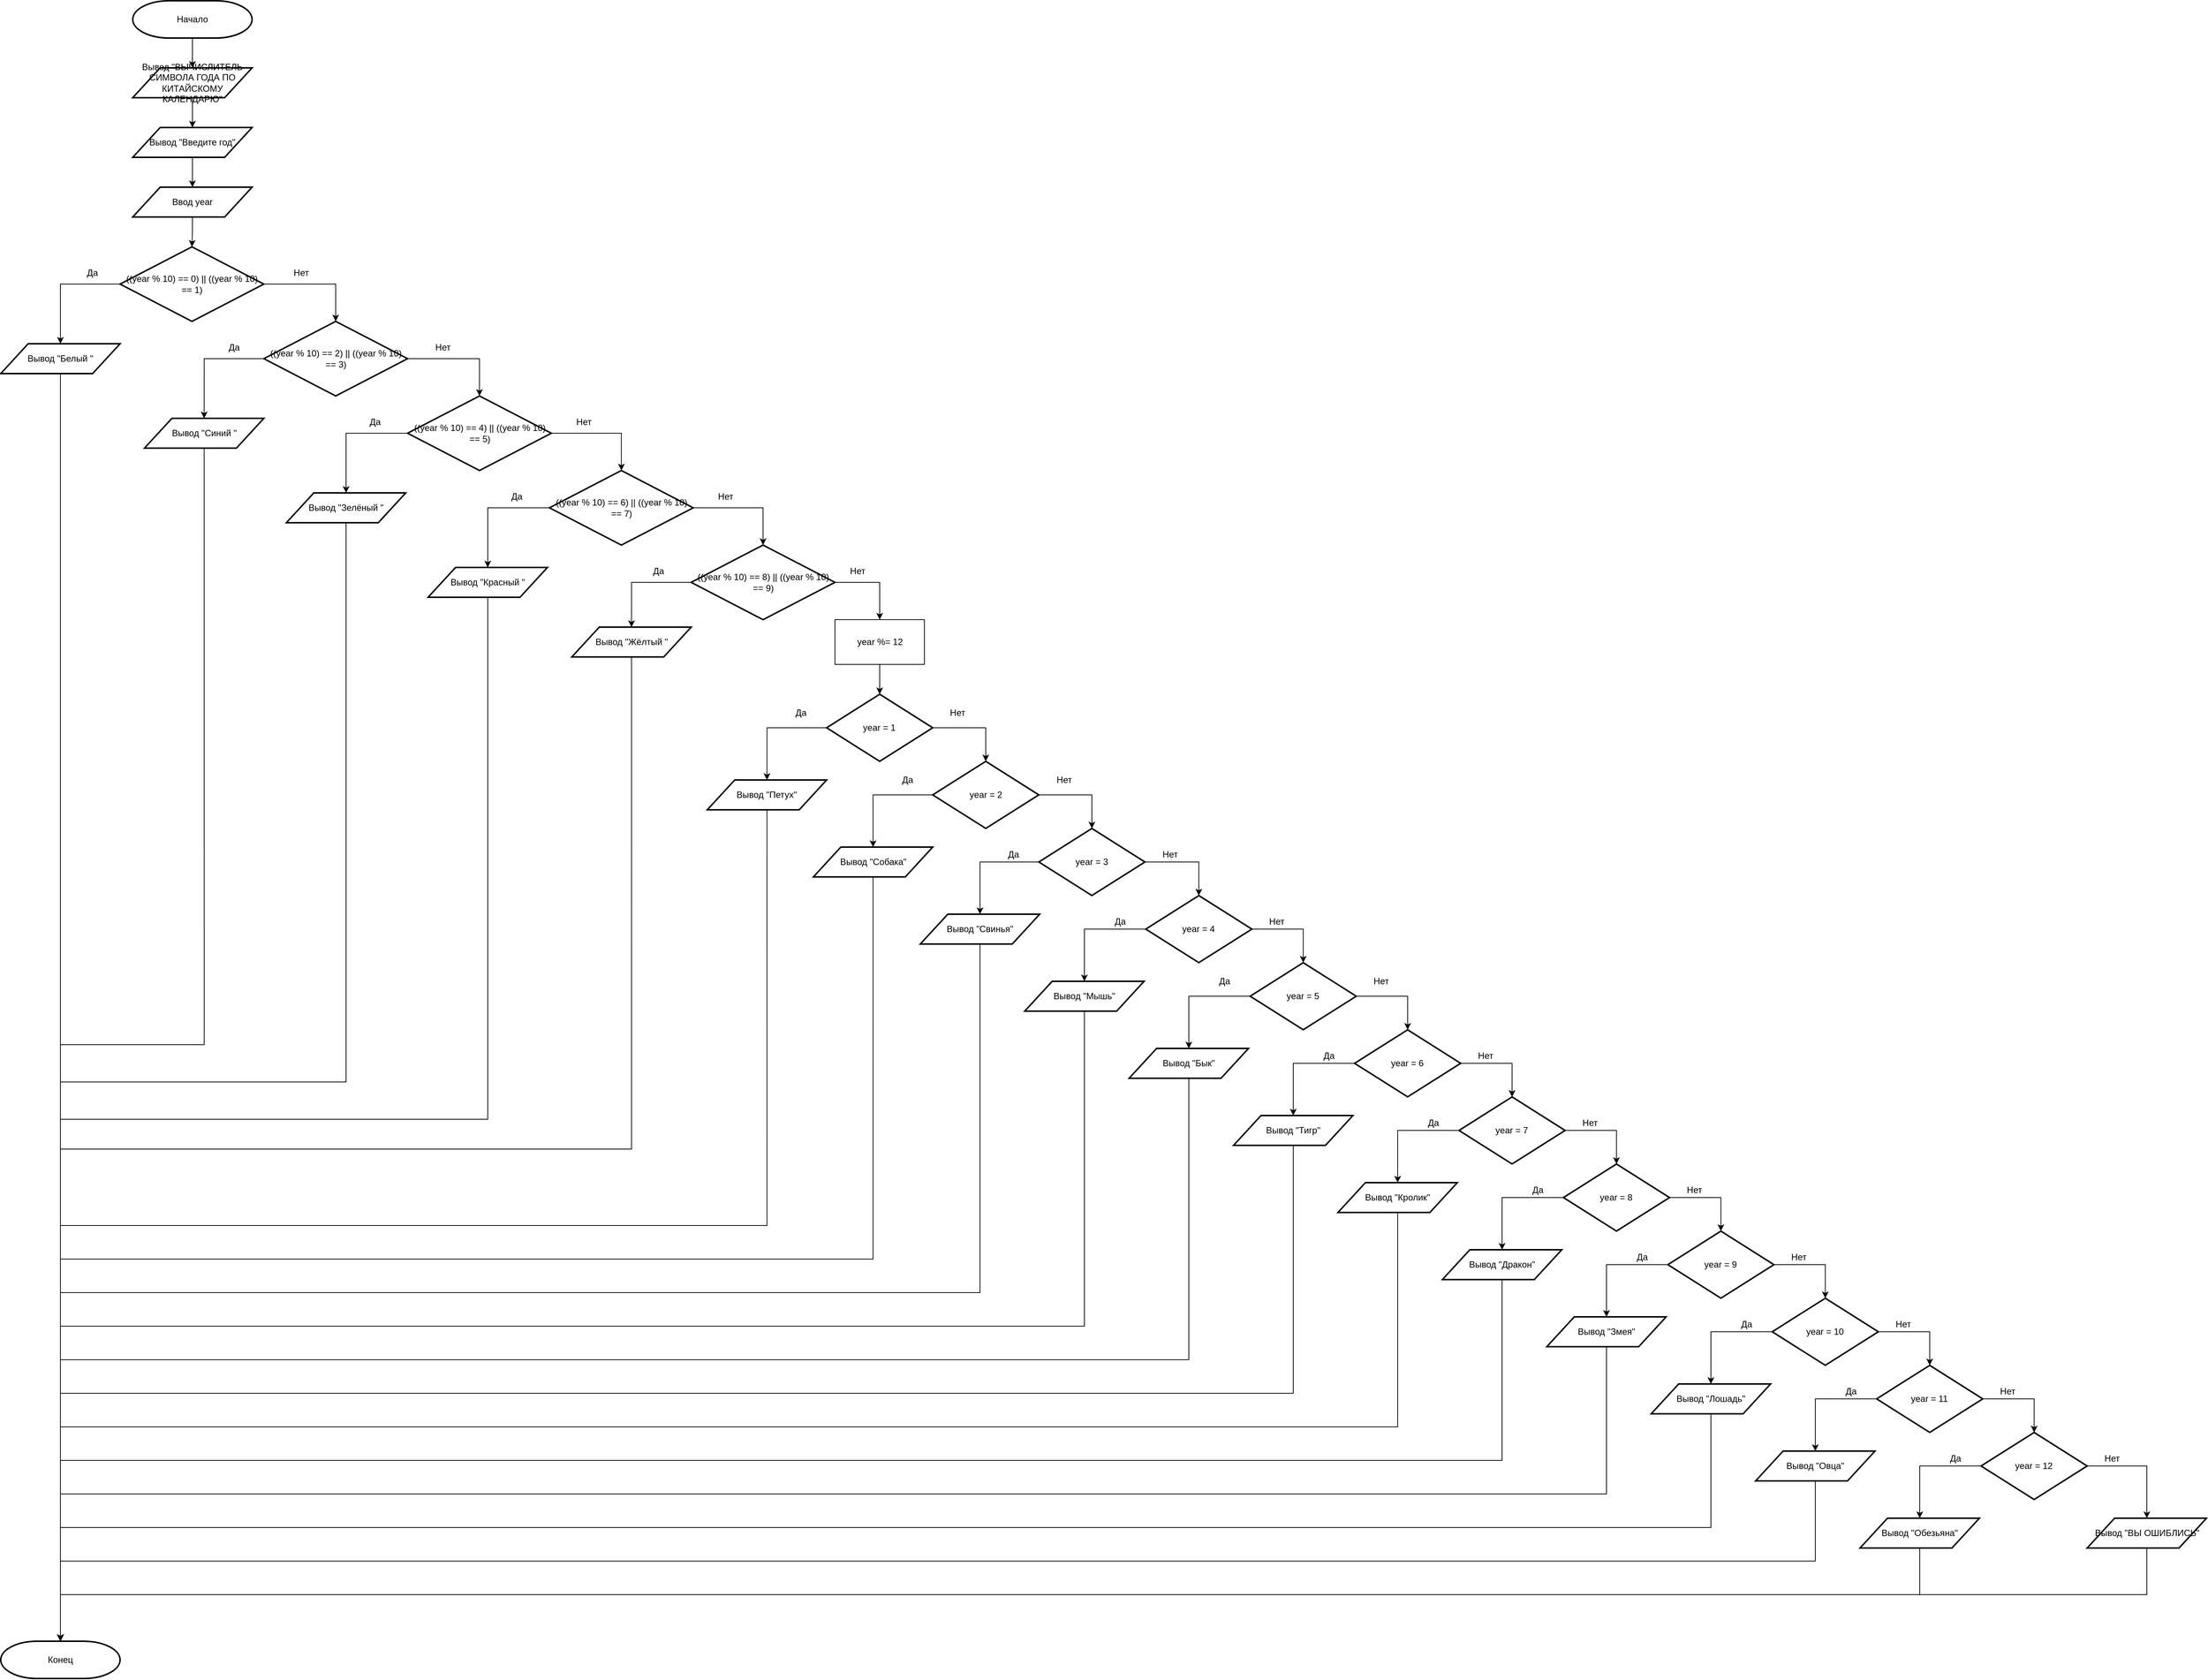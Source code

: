 <mxfile version="20.7.4" type="device"><diagram name="Страница 1" id="ZhEjK59_npwPr4iW5Lt1"><mxGraphModel dx="1295" dy="581" grid="1" gridSize="10" guides="1" tooltips="1" connect="1" arrows="1" fold="1" page="1" pageScale="1" pageWidth="827" pageHeight="1169" math="0" shadow="0"><root><mxCell id="0"/><mxCell id="1" parent="0"/><mxCell id="KxCITdIQAfDFEa2_RbJN-6" style="edgeStyle=orthogonalEdgeStyle;rounded=0;orthogonalLoop=1;jettySize=auto;html=1;exitX=0.5;exitY=1;exitDx=0;exitDy=0;exitPerimeter=0;entryX=0.5;entryY=0;entryDx=0;entryDy=0;" parent="1" source="KxCITdIQAfDFEa2_RbJN-1" target="KxCITdIQAfDFEa2_RbJN-2" edge="1"><mxGeometry relative="1" as="geometry"/></mxCell><mxCell id="KxCITdIQAfDFEa2_RbJN-1" value="Начало" style="strokeWidth=2;html=1;shape=mxgraph.flowchart.terminator;whiteSpace=wrap;" parent="1" vertex="1"><mxGeometry x="334" y="30" width="160" height="50" as="geometry"/></mxCell><mxCell id="KxCITdIQAfDFEa2_RbJN-7" style="edgeStyle=orthogonalEdgeStyle;rounded=0;orthogonalLoop=1;jettySize=auto;html=1;exitX=0.5;exitY=1;exitDx=0;exitDy=0;entryX=0.5;entryY=0;entryDx=0;entryDy=0;" parent="1" source="KxCITdIQAfDFEa2_RbJN-2" target="KxCITdIQAfDFEa2_RbJN-3" edge="1"><mxGeometry relative="1" as="geometry"/></mxCell><mxCell id="KxCITdIQAfDFEa2_RbJN-2" value="Вывод&amp;nbsp;&quot;ВЫЧИСЛИТЕЛЬ СИМВОЛА ГОДА ПО КИТАЙСКОМУ КАЛЕНДАРЮ&quot;" style="shape=parallelogram;html=1;strokeWidth=2;perimeter=parallelogramPerimeter;whiteSpace=wrap;rounded=1;arcSize=0;size=0.23;" parent="1" vertex="1"><mxGeometry x="334" y="120" width="160" height="40" as="geometry"/></mxCell><mxCell id="KxCITdIQAfDFEa2_RbJN-8" style="edgeStyle=orthogonalEdgeStyle;rounded=0;orthogonalLoop=1;jettySize=auto;html=1;exitX=0.5;exitY=1;exitDx=0;exitDy=0;entryX=0.5;entryY=0;entryDx=0;entryDy=0;" parent="1" source="KxCITdIQAfDFEa2_RbJN-3" target="KxCITdIQAfDFEa2_RbJN-4" edge="1"><mxGeometry relative="1" as="geometry"/></mxCell><mxCell id="KxCITdIQAfDFEa2_RbJN-3" value="Вывод&amp;nbsp;&quot;Введите год&quot;" style="shape=parallelogram;html=1;strokeWidth=2;perimeter=parallelogramPerimeter;whiteSpace=wrap;rounded=1;arcSize=0;size=0.23;" parent="1" vertex="1"><mxGeometry x="334" y="200" width="160" height="40" as="geometry"/></mxCell><mxCell id="KxCITdIQAfDFEa2_RbJN-9" style="edgeStyle=orthogonalEdgeStyle;rounded=0;orthogonalLoop=1;jettySize=auto;html=1;exitX=0.5;exitY=1;exitDx=0;exitDy=0;entryX=0.5;entryY=0;entryDx=0;entryDy=0;entryPerimeter=0;" parent="1" source="KxCITdIQAfDFEa2_RbJN-4" target="KxCITdIQAfDFEa2_RbJN-5" edge="1"><mxGeometry relative="1" as="geometry"/></mxCell><mxCell id="KxCITdIQAfDFEa2_RbJN-4" value="Ввод year" style="shape=parallelogram;html=1;strokeWidth=2;perimeter=parallelogramPerimeter;whiteSpace=wrap;rounded=1;arcSize=0;size=0.23;" parent="1" vertex="1"><mxGeometry x="334" y="280" width="160" height="40" as="geometry"/></mxCell><mxCell id="KxCITdIQAfDFEa2_RbJN-12" style="edgeStyle=orthogonalEdgeStyle;rounded=0;orthogonalLoop=1;jettySize=auto;html=1;exitX=0;exitY=0.5;exitDx=0;exitDy=0;exitPerimeter=0;entryX=0.5;entryY=0;entryDx=0;entryDy=0;" parent="1" source="KxCITdIQAfDFEa2_RbJN-5" target="KxCITdIQAfDFEa2_RbJN-10" edge="1"><mxGeometry relative="1" as="geometry"/></mxCell><mxCell id="KxCITdIQAfDFEa2_RbJN-13" style="edgeStyle=orthogonalEdgeStyle;rounded=0;orthogonalLoop=1;jettySize=auto;html=1;exitX=1;exitY=0.5;exitDx=0;exitDy=0;exitPerimeter=0;entryX=0.5;entryY=0;entryDx=0;entryDy=0;entryPerimeter=0;" parent="1" source="KxCITdIQAfDFEa2_RbJN-5" target="KxCITdIQAfDFEa2_RbJN-11" edge="1"><mxGeometry relative="1" as="geometry"/></mxCell><mxCell id="KxCITdIQAfDFEa2_RbJN-5" value="((year % 10) == 0) || ((year % 10) == 1)" style="strokeWidth=2;html=1;shape=mxgraph.flowchart.decision;whiteSpace=wrap;fontSize=12;" parent="1" vertex="1"><mxGeometry x="317" y="360" width="192.75" height="100" as="geometry"/></mxCell><mxCell id="KxCITdIQAfDFEa2_RbJN-86" style="edgeStyle=orthogonalEdgeStyle;rounded=0;orthogonalLoop=1;jettySize=auto;html=1;exitX=0.5;exitY=1;exitDx=0;exitDy=0;entryX=0.5;entryY=0;entryDx=0;entryDy=0;entryPerimeter=0;" parent="1" source="KxCITdIQAfDFEa2_RbJN-10" target="KxCITdIQAfDFEa2_RbJN-85" edge="1"><mxGeometry relative="1" as="geometry"/></mxCell><mxCell id="KxCITdIQAfDFEa2_RbJN-10" value="Вывод&amp;nbsp;&quot;Белый &quot;" style="shape=parallelogram;html=1;strokeWidth=2;perimeter=parallelogramPerimeter;whiteSpace=wrap;rounded=1;arcSize=0;size=0.23;" parent="1" vertex="1"><mxGeometry x="157" y="490" width="160" height="40" as="geometry"/></mxCell><mxCell id="KxCITdIQAfDFEa2_RbJN-16" style="edgeStyle=orthogonalEdgeStyle;rounded=0;orthogonalLoop=1;jettySize=auto;html=1;exitX=0;exitY=0.5;exitDx=0;exitDy=0;exitPerimeter=0;entryX=0.5;entryY=0;entryDx=0;entryDy=0;" parent="1" source="KxCITdIQAfDFEa2_RbJN-11" target="KxCITdIQAfDFEa2_RbJN-14" edge="1"><mxGeometry relative="1" as="geometry"/></mxCell><mxCell id="KxCITdIQAfDFEa2_RbJN-17" style="edgeStyle=orthogonalEdgeStyle;rounded=0;orthogonalLoop=1;jettySize=auto;html=1;exitX=1;exitY=0.5;exitDx=0;exitDy=0;exitPerimeter=0;entryX=0.5;entryY=0;entryDx=0;entryDy=0;entryPerimeter=0;" parent="1" source="KxCITdIQAfDFEa2_RbJN-11" target="KxCITdIQAfDFEa2_RbJN-15" edge="1"><mxGeometry relative="1" as="geometry"/></mxCell><mxCell id="KxCITdIQAfDFEa2_RbJN-11" value="((year % 10) == 2) || ((year % 10) == 3)" style="strokeWidth=2;html=1;shape=mxgraph.flowchart.decision;whiteSpace=wrap;fontSize=12;" parent="1" vertex="1"><mxGeometry x="509.75" y="460" width="192.75" height="100" as="geometry"/></mxCell><mxCell id="KxCITdIQAfDFEa2_RbJN-87" style="edgeStyle=orthogonalEdgeStyle;rounded=0;orthogonalLoop=1;jettySize=auto;html=1;exitX=0.5;exitY=1;exitDx=0;exitDy=0;entryX=0.5;entryY=0;entryDx=0;entryDy=0;entryPerimeter=0;" parent="1" source="KxCITdIQAfDFEa2_RbJN-14" target="KxCITdIQAfDFEa2_RbJN-85" edge="1"><mxGeometry relative="1" as="geometry"/></mxCell><mxCell id="KxCITdIQAfDFEa2_RbJN-14" value="Вывод&amp;nbsp;&quot;Синий &quot;" style="shape=parallelogram;html=1;strokeWidth=2;perimeter=parallelogramPerimeter;whiteSpace=wrap;rounded=1;arcSize=0;size=0.23;" parent="1" vertex="1"><mxGeometry x="349.75" y="590" width="160" height="40" as="geometry"/></mxCell><mxCell id="KxCITdIQAfDFEa2_RbJN-22" style="edgeStyle=orthogonalEdgeStyle;rounded=0;orthogonalLoop=1;jettySize=auto;html=1;exitX=0;exitY=0.5;exitDx=0;exitDy=0;exitPerimeter=0;entryX=0.5;entryY=0;entryDx=0;entryDy=0;" parent="1" source="KxCITdIQAfDFEa2_RbJN-15" target="KxCITdIQAfDFEa2_RbJN-18" edge="1"><mxGeometry relative="1" as="geometry"/></mxCell><mxCell id="KxCITdIQAfDFEa2_RbJN-23" style="edgeStyle=orthogonalEdgeStyle;rounded=0;orthogonalLoop=1;jettySize=auto;html=1;exitX=1;exitY=0.5;exitDx=0;exitDy=0;exitPerimeter=0;entryX=0.5;entryY=0;entryDx=0;entryDy=0;entryPerimeter=0;" parent="1" source="KxCITdIQAfDFEa2_RbJN-15" target="KxCITdIQAfDFEa2_RbJN-19" edge="1"><mxGeometry relative="1" as="geometry"/></mxCell><mxCell id="KxCITdIQAfDFEa2_RbJN-15" value="((year % 10) == 4) || ((year % 10) == 5)" style="strokeWidth=2;html=1;shape=mxgraph.flowchart.decision;whiteSpace=wrap;fontSize=12;" parent="1" vertex="1"><mxGeometry x="702.5" y="560" width="192.75" height="100" as="geometry"/></mxCell><mxCell id="KxCITdIQAfDFEa2_RbJN-88" style="edgeStyle=orthogonalEdgeStyle;rounded=0;orthogonalLoop=1;jettySize=auto;html=1;exitX=0.5;exitY=1;exitDx=0;exitDy=0;entryX=0.5;entryY=0;entryDx=0;entryDy=0;entryPerimeter=0;" parent="1" source="KxCITdIQAfDFEa2_RbJN-18" target="KxCITdIQAfDFEa2_RbJN-85" edge="1"><mxGeometry relative="1" as="geometry"/></mxCell><mxCell id="KxCITdIQAfDFEa2_RbJN-18" value="Вывод&amp;nbsp;&quot;Зелёный &quot;" style="shape=parallelogram;html=1;strokeWidth=2;perimeter=parallelogramPerimeter;whiteSpace=wrap;rounded=1;arcSize=0;size=0.23;" parent="1" vertex="1"><mxGeometry x="540" y="690" width="160" height="40" as="geometry"/></mxCell><mxCell id="KxCITdIQAfDFEa2_RbJN-24" style="edgeStyle=orthogonalEdgeStyle;rounded=0;orthogonalLoop=1;jettySize=auto;html=1;exitX=1;exitY=0.5;exitDx=0;exitDy=0;exitPerimeter=0;entryX=0.5;entryY=0;entryDx=0;entryDy=0;entryPerimeter=0;" parent="1" source="KxCITdIQAfDFEa2_RbJN-19" target="KxCITdIQAfDFEa2_RbJN-21" edge="1"><mxGeometry relative="1" as="geometry"/></mxCell><mxCell id="KxCITdIQAfDFEa2_RbJN-25" style="edgeStyle=orthogonalEdgeStyle;rounded=0;orthogonalLoop=1;jettySize=auto;html=1;exitX=0;exitY=0.5;exitDx=0;exitDy=0;exitPerimeter=0;entryX=0.5;entryY=0;entryDx=0;entryDy=0;" parent="1" source="KxCITdIQAfDFEa2_RbJN-19" target="KxCITdIQAfDFEa2_RbJN-20" edge="1"><mxGeometry relative="1" as="geometry"/></mxCell><mxCell id="KxCITdIQAfDFEa2_RbJN-19" value="((year % 10) == 6) || ((year % 10) == 7)" style="strokeWidth=2;html=1;shape=mxgraph.flowchart.decision;whiteSpace=wrap;fontSize=12;" parent="1" vertex="1"><mxGeometry x="892.75" y="660" width="192.75" height="100" as="geometry"/></mxCell><mxCell id="KxCITdIQAfDFEa2_RbJN-89" style="edgeStyle=orthogonalEdgeStyle;rounded=0;orthogonalLoop=1;jettySize=auto;html=1;exitX=0.5;exitY=1;exitDx=0;exitDy=0;entryX=0.5;entryY=0;entryDx=0;entryDy=0;entryPerimeter=0;" parent="1" source="KxCITdIQAfDFEa2_RbJN-20" target="KxCITdIQAfDFEa2_RbJN-85" edge="1"><mxGeometry relative="1" as="geometry"/></mxCell><mxCell id="KxCITdIQAfDFEa2_RbJN-20" value="Вывод&amp;nbsp;&quot;Красный &quot;" style="shape=parallelogram;html=1;strokeWidth=2;perimeter=parallelogramPerimeter;whiteSpace=wrap;rounded=1;arcSize=0;size=0.23;" parent="1" vertex="1"><mxGeometry x="730" y="790" width="160" height="40" as="geometry"/></mxCell><mxCell id="KxCITdIQAfDFEa2_RbJN-27" style="edgeStyle=orthogonalEdgeStyle;rounded=0;orthogonalLoop=1;jettySize=auto;html=1;exitX=0;exitY=0.5;exitDx=0;exitDy=0;exitPerimeter=0;entryX=0.5;entryY=0;entryDx=0;entryDy=0;" parent="1" source="KxCITdIQAfDFEa2_RbJN-21" target="KxCITdIQAfDFEa2_RbJN-26" edge="1"><mxGeometry relative="1" as="geometry"/></mxCell><mxCell id="KxCITdIQAfDFEa2_RbJN-29" style="edgeStyle=orthogonalEdgeStyle;rounded=0;orthogonalLoop=1;jettySize=auto;html=1;exitX=1;exitY=0.5;exitDx=0;exitDy=0;exitPerimeter=0;entryX=0.5;entryY=0;entryDx=0;entryDy=0;" parent="1" source="KxCITdIQAfDFEa2_RbJN-21" target="KxCITdIQAfDFEa2_RbJN-28" edge="1"><mxGeometry relative="1" as="geometry"/></mxCell><mxCell id="KxCITdIQAfDFEa2_RbJN-21" value="((year % 10) == 8) || ((year % 10) == 9)" style="strokeWidth=2;html=1;shape=mxgraph.flowchart.decision;whiteSpace=wrap;fontSize=12;" parent="1" vertex="1"><mxGeometry x="1082.75" y="760" width="192.75" height="100" as="geometry"/></mxCell><mxCell id="KxCITdIQAfDFEa2_RbJN-90" style="edgeStyle=orthogonalEdgeStyle;rounded=0;orthogonalLoop=1;jettySize=auto;html=1;exitX=0.5;exitY=1;exitDx=0;exitDy=0;entryX=0.5;entryY=0;entryDx=0;entryDy=0;entryPerimeter=0;" parent="1" source="KxCITdIQAfDFEa2_RbJN-26" target="KxCITdIQAfDFEa2_RbJN-85" edge="1"><mxGeometry relative="1" as="geometry"/></mxCell><mxCell id="KxCITdIQAfDFEa2_RbJN-26" value="Вывод&amp;nbsp;&quot;Жёлтый&amp;nbsp;&quot;" style="shape=parallelogram;html=1;strokeWidth=2;perimeter=parallelogramPerimeter;whiteSpace=wrap;rounded=1;arcSize=0;size=0.23;" parent="1" vertex="1"><mxGeometry x="922.75" y="870" width="160" height="40" as="geometry"/></mxCell><mxCell id="KxCITdIQAfDFEa2_RbJN-31" style="edgeStyle=orthogonalEdgeStyle;rounded=0;orthogonalLoop=1;jettySize=auto;html=1;exitX=0.5;exitY=1;exitDx=0;exitDy=0;entryX=0.5;entryY=0;entryDx=0;entryDy=0;entryPerimeter=0;" parent="1" source="KxCITdIQAfDFEa2_RbJN-28" target="KxCITdIQAfDFEa2_RbJN-30" edge="1"><mxGeometry relative="1" as="geometry"/></mxCell><mxCell id="KxCITdIQAfDFEa2_RbJN-28" value="year %= 12" style="rounded=0;whiteSpace=wrap;html=1;" parent="1" vertex="1"><mxGeometry x="1275.5" y="860" width="120" height="60" as="geometry"/></mxCell><mxCell id="KxCITdIQAfDFEa2_RbJN-34" style="edgeStyle=orthogonalEdgeStyle;rounded=0;orthogonalLoop=1;jettySize=auto;html=1;exitX=0;exitY=0.5;exitDx=0;exitDy=0;exitPerimeter=0;entryX=0.5;entryY=0;entryDx=0;entryDy=0;" parent="1" source="KxCITdIQAfDFEa2_RbJN-30" target="KxCITdIQAfDFEa2_RbJN-32" edge="1"><mxGeometry relative="1" as="geometry"/></mxCell><mxCell id="KxCITdIQAfDFEa2_RbJN-35" style="edgeStyle=orthogonalEdgeStyle;rounded=0;orthogonalLoop=1;jettySize=auto;html=1;exitX=1;exitY=0.5;exitDx=0;exitDy=0;exitPerimeter=0;entryX=0.5;entryY=0;entryDx=0;entryDy=0;entryPerimeter=0;" parent="1" source="KxCITdIQAfDFEa2_RbJN-30" target="KxCITdIQAfDFEa2_RbJN-33" edge="1"><mxGeometry relative="1" as="geometry"/></mxCell><mxCell id="KxCITdIQAfDFEa2_RbJN-30" value="year = 1" style="strokeWidth=2;html=1;shape=mxgraph.flowchart.decision;whiteSpace=wrap;fontSize=12;" parent="1" vertex="1"><mxGeometry x="1264.37" y="960" width="142.25" height="90" as="geometry"/></mxCell><mxCell id="KxCITdIQAfDFEa2_RbJN-91" style="edgeStyle=orthogonalEdgeStyle;rounded=0;orthogonalLoop=1;jettySize=auto;html=1;exitX=0.5;exitY=1;exitDx=0;exitDy=0;entryX=0.5;entryY=0;entryDx=0;entryDy=0;entryPerimeter=0;" parent="1" source="KxCITdIQAfDFEa2_RbJN-32" target="KxCITdIQAfDFEa2_RbJN-85" edge="1"><mxGeometry relative="1" as="geometry"/></mxCell><mxCell id="KxCITdIQAfDFEa2_RbJN-32" value="Вывод&amp;nbsp;&quot;Петух&quot;" style="shape=parallelogram;html=1;strokeWidth=2;perimeter=parallelogramPerimeter;whiteSpace=wrap;rounded=1;arcSize=0;size=0.23;" parent="1" vertex="1"><mxGeometry x="1104.37" y="1075" width="160" height="40" as="geometry"/></mxCell><mxCell id="KxCITdIQAfDFEa2_RbJN-42" style="edgeStyle=orthogonalEdgeStyle;rounded=0;orthogonalLoop=1;jettySize=auto;html=1;exitX=0;exitY=0.5;exitDx=0;exitDy=0;exitPerimeter=0;entryX=0.5;entryY=0;entryDx=0;entryDy=0;" parent="1" source="KxCITdIQAfDFEa2_RbJN-33" target="KxCITdIQAfDFEa2_RbJN-36" edge="1"><mxGeometry relative="1" as="geometry"/></mxCell><mxCell id="KxCITdIQAfDFEa2_RbJN-43" style="edgeStyle=orthogonalEdgeStyle;rounded=0;orthogonalLoop=1;jettySize=auto;html=1;exitX=1;exitY=0.5;exitDx=0;exitDy=0;exitPerimeter=0;entryX=0.5;entryY=0;entryDx=0;entryDy=0;entryPerimeter=0;" parent="1" source="KxCITdIQAfDFEa2_RbJN-33" target="KxCITdIQAfDFEa2_RbJN-37" edge="1"><mxGeometry relative="1" as="geometry"/></mxCell><mxCell id="KxCITdIQAfDFEa2_RbJN-33" value="year = 2" style="strokeWidth=2;html=1;shape=mxgraph.flowchart.decision;whiteSpace=wrap;fontSize=12;" parent="1" vertex="1"><mxGeometry x="1406.62" y="1050" width="142.25" height="90" as="geometry"/></mxCell><mxCell id="KxCITdIQAfDFEa2_RbJN-92" style="edgeStyle=orthogonalEdgeStyle;rounded=0;orthogonalLoop=1;jettySize=auto;html=1;exitX=0.5;exitY=1;exitDx=0;exitDy=0;entryX=0.5;entryY=0;entryDx=0;entryDy=0;entryPerimeter=0;" parent="1" source="KxCITdIQAfDFEa2_RbJN-36" target="KxCITdIQAfDFEa2_RbJN-85" edge="1"><mxGeometry relative="1" as="geometry"/></mxCell><mxCell id="KxCITdIQAfDFEa2_RbJN-36" value="Вывод&amp;nbsp;&quot;Собака&quot;" style="shape=parallelogram;html=1;strokeWidth=2;perimeter=parallelogramPerimeter;whiteSpace=wrap;rounded=1;arcSize=0;size=0.23;" parent="1" vertex="1"><mxGeometry x="1246.62" y="1165" width="160" height="40" as="geometry"/></mxCell><mxCell id="KxCITdIQAfDFEa2_RbJN-44" style="edgeStyle=orthogonalEdgeStyle;rounded=0;orthogonalLoop=1;jettySize=auto;html=1;exitX=0;exitY=0.5;exitDx=0;exitDy=0;exitPerimeter=0;entryX=0.5;entryY=0;entryDx=0;entryDy=0;" parent="1" source="KxCITdIQAfDFEa2_RbJN-37" target="KxCITdIQAfDFEa2_RbJN-38" edge="1"><mxGeometry relative="1" as="geometry"/></mxCell><mxCell id="KxCITdIQAfDFEa2_RbJN-45" style="edgeStyle=orthogonalEdgeStyle;rounded=0;orthogonalLoop=1;jettySize=auto;html=1;exitX=1;exitY=0.5;exitDx=0;exitDy=0;exitPerimeter=0;entryX=0.5;entryY=0;entryDx=0;entryDy=0;entryPerimeter=0;" parent="1" source="KxCITdIQAfDFEa2_RbJN-37" target="KxCITdIQAfDFEa2_RbJN-39" edge="1"><mxGeometry relative="1" as="geometry"/></mxCell><mxCell id="KxCITdIQAfDFEa2_RbJN-37" value="year = 3" style="strokeWidth=2;html=1;shape=mxgraph.flowchart.decision;whiteSpace=wrap;fontSize=12;" parent="1" vertex="1"><mxGeometry x="1548.87" y="1140" width="142.25" height="90" as="geometry"/></mxCell><mxCell id="KxCITdIQAfDFEa2_RbJN-93" style="edgeStyle=orthogonalEdgeStyle;rounded=0;orthogonalLoop=1;jettySize=auto;html=1;exitX=0.5;exitY=1;exitDx=0;exitDy=0;entryX=0.5;entryY=0;entryDx=0;entryDy=0;entryPerimeter=0;" parent="1" source="KxCITdIQAfDFEa2_RbJN-38" target="KxCITdIQAfDFEa2_RbJN-85" edge="1"><mxGeometry relative="1" as="geometry"/></mxCell><mxCell id="KxCITdIQAfDFEa2_RbJN-38" value="Вывод&amp;nbsp;&quot;Свинья&quot;" style="shape=parallelogram;html=1;strokeWidth=2;perimeter=parallelogramPerimeter;whiteSpace=wrap;rounded=1;arcSize=0;size=0.23;" parent="1" vertex="1"><mxGeometry x="1390" y="1255" width="160" height="40" as="geometry"/></mxCell><mxCell id="KxCITdIQAfDFEa2_RbJN-46" style="edgeStyle=orthogonalEdgeStyle;rounded=0;orthogonalLoop=1;jettySize=auto;html=1;exitX=0;exitY=0.5;exitDx=0;exitDy=0;exitPerimeter=0;entryX=0.5;entryY=0;entryDx=0;entryDy=0;" parent="1" source="KxCITdIQAfDFEa2_RbJN-39" target="KxCITdIQAfDFEa2_RbJN-40" edge="1"><mxGeometry relative="1" as="geometry"/></mxCell><mxCell id="KxCITdIQAfDFEa2_RbJN-47" style="edgeStyle=orthogonalEdgeStyle;rounded=0;orthogonalLoop=1;jettySize=auto;html=1;exitX=1;exitY=0.5;exitDx=0;exitDy=0;exitPerimeter=0;entryX=0.5;entryY=0;entryDx=0;entryDy=0;entryPerimeter=0;" parent="1" source="KxCITdIQAfDFEa2_RbJN-39" target="KxCITdIQAfDFEa2_RbJN-41" edge="1"><mxGeometry relative="1" as="geometry"/></mxCell><mxCell id="KxCITdIQAfDFEa2_RbJN-39" value="year = 4" style="strokeWidth=2;html=1;shape=mxgraph.flowchart.decision;whiteSpace=wrap;fontSize=12;" parent="1" vertex="1"><mxGeometry x="1692.25" y="1230" width="142.25" height="90" as="geometry"/></mxCell><mxCell id="KxCITdIQAfDFEa2_RbJN-94" style="edgeStyle=orthogonalEdgeStyle;rounded=0;orthogonalLoop=1;jettySize=auto;html=1;exitX=0.5;exitY=1;exitDx=0;exitDy=0;entryX=0.5;entryY=0;entryDx=0;entryDy=0;entryPerimeter=0;" parent="1" source="KxCITdIQAfDFEa2_RbJN-40" target="KxCITdIQAfDFEa2_RbJN-85" edge="1"><mxGeometry relative="1" as="geometry"/></mxCell><mxCell id="KxCITdIQAfDFEa2_RbJN-40" value="Вывод&amp;nbsp;&quot;Мышь&quot;" style="shape=parallelogram;html=1;strokeWidth=2;perimeter=parallelogramPerimeter;whiteSpace=wrap;rounded=1;arcSize=0;size=0.23;" parent="1" vertex="1"><mxGeometry x="1530" y="1345" width="160" height="40" as="geometry"/></mxCell><mxCell id="KxCITdIQAfDFEa2_RbJN-50" style="edgeStyle=orthogonalEdgeStyle;rounded=0;orthogonalLoop=1;jettySize=auto;html=1;exitX=0;exitY=0.5;exitDx=0;exitDy=0;exitPerimeter=0;entryX=0.5;entryY=0;entryDx=0;entryDy=0;" parent="1" source="KxCITdIQAfDFEa2_RbJN-41" target="KxCITdIQAfDFEa2_RbJN-48" edge="1"><mxGeometry relative="1" as="geometry"/></mxCell><mxCell id="KxCITdIQAfDFEa2_RbJN-51" style="edgeStyle=orthogonalEdgeStyle;rounded=0;orthogonalLoop=1;jettySize=auto;html=1;exitX=1;exitY=0.5;exitDx=0;exitDy=0;exitPerimeter=0;entryX=0.5;entryY=0;entryDx=0;entryDy=0;entryPerimeter=0;" parent="1" source="KxCITdIQAfDFEa2_RbJN-41" target="KxCITdIQAfDFEa2_RbJN-49" edge="1"><mxGeometry relative="1" as="geometry"/></mxCell><mxCell id="KxCITdIQAfDFEa2_RbJN-41" value="year = 5" style="strokeWidth=2;html=1;shape=mxgraph.flowchart.decision;whiteSpace=wrap;fontSize=12;" parent="1" vertex="1"><mxGeometry x="1832.25" y="1320" width="142.25" height="90" as="geometry"/></mxCell><mxCell id="KxCITdIQAfDFEa2_RbJN-95" style="edgeStyle=orthogonalEdgeStyle;rounded=0;orthogonalLoop=1;jettySize=auto;html=1;exitX=0.5;exitY=1;exitDx=0;exitDy=0;entryX=0.5;entryY=0;entryDx=0;entryDy=0;entryPerimeter=0;" parent="1" source="KxCITdIQAfDFEa2_RbJN-48" target="KxCITdIQAfDFEa2_RbJN-85" edge="1"><mxGeometry relative="1" as="geometry"/></mxCell><mxCell id="KxCITdIQAfDFEa2_RbJN-48" value="Вывод&amp;nbsp;&quot;Бык&quot;" style="shape=parallelogram;html=1;strokeWidth=2;perimeter=parallelogramPerimeter;whiteSpace=wrap;rounded=1;arcSize=0;size=0.23;" parent="1" vertex="1"><mxGeometry x="1670" y="1435" width="160" height="40" as="geometry"/></mxCell><mxCell id="KxCITdIQAfDFEa2_RbJN-58" style="edgeStyle=orthogonalEdgeStyle;rounded=0;orthogonalLoop=1;jettySize=auto;html=1;exitX=0;exitY=0.5;exitDx=0;exitDy=0;exitPerimeter=0;entryX=0.5;entryY=0;entryDx=0;entryDy=0;" parent="1" source="KxCITdIQAfDFEa2_RbJN-49" target="KxCITdIQAfDFEa2_RbJN-56" edge="1"><mxGeometry relative="1" as="geometry"/></mxCell><mxCell id="KxCITdIQAfDFEa2_RbJN-59" style="edgeStyle=orthogonalEdgeStyle;rounded=0;orthogonalLoop=1;jettySize=auto;html=1;exitX=1;exitY=0.5;exitDx=0;exitDy=0;exitPerimeter=0;entryX=0.5;entryY=0;entryDx=0;entryDy=0;entryPerimeter=0;" parent="1" source="KxCITdIQAfDFEa2_RbJN-49" target="KxCITdIQAfDFEa2_RbJN-57" edge="1"><mxGeometry relative="1" as="geometry"/></mxCell><mxCell id="KxCITdIQAfDFEa2_RbJN-49" value="year = 6" style="strokeWidth=2;html=1;shape=mxgraph.flowchart.decision;whiteSpace=wrap;fontSize=12;" parent="1" vertex="1"><mxGeometry x="1972.25" y="1410" width="142.25" height="90" as="geometry"/></mxCell><mxCell id="KxCITdIQAfDFEa2_RbJN-96" style="edgeStyle=orthogonalEdgeStyle;rounded=0;orthogonalLoop=1;jettySize=auto;html=1;exitX=0.5;exitY=1;exitDx=0;exitDy=0;entryX=0.5;entryY=0;entryDx=0;entryDy=0;entryPerimeter=0;" parent="1" source="KxCITdIQAfDFEa2_RbJN-56" target="KxCITdIQAfDFEa2_RbJN-85" edge="1"><mxGeometry relative="1" as="geometry"/></mxCell><mxCell id="KxCITdIQAfDFEa2_RbJN-56" value="Вывод&amp;nbsp;&quot;Тигр&quot;" style="shape=parallelogram;html=1;strokeWidth=2;perimeter=parallelogramPerimeter;whiteSpace=wrap;rounded=1;arcSize=0;size=0.23;" parent="1" vertex="1"><mxGeometry x="1810" y="1525" width="160" height="40" as="geometry"/></mxCell><mxCell id="KxCITdIQAfDFEa2_RbJN-62" style="edgeStyle=orthogonalEdgeStyle;rounded=0;orthogonalLoop=1;jettySize=auto;html=1;exitX=0;exitY=0.5;exitDx=0;exitDy=0;exitPerimeter=0;entryX=0.5;entryY=0;entryDx=0;entryDy=0;" parent="1" source="KxCITdIQAfDFEa2_RbJN-57" target="KxCITdIQAfDFEa2_RbJN-60" edge="1"><mxGeometry relative="1" as="geometry"/></mxCell><mxCell id="KxCITdIQAfDFEa2_RbJN-63" style="edgeStyle=orthogonalEdgeStyle;rounded=0;orthogonalLoop=1;jettySize=auto;html=1;exitX=1;exitY=0.5;exitDx=0;exitDy=0;exitPerimeter=0;entryX=0.5;entryY=0;entryDx=0;entryDy=0;entryPerimeter=0;" parent="1" source="KxCITdIQAfDFEa2_RbJN-57" target="KxCITdIQAfDFEa2_RbJN-61" edge="1"><mxGeometry relative="1" as="geometry"/></mxCell><mxCell id="KxCITdIQAfDFEa2_RbJN-57" value="year = 7" style="strokeWidth=2;html=1;shape=mxgraph.flowchart.decision;whiteSpace=wrap;fontSize=12;" parent="1" vertex="1"><mxGeometry x="2112.25" y="1500" width="142.25" height="90" as="geometry"/></mxCell><mxCell id="KxCITdIQAfDFEa2_RbJN-97" style="edgeStyle=orthogonalEdgeStyle;rounded=0;orthogonalLoop=1;jettySize=auto;html=1;exitX=0.5;exitY=1;exitDx=0;exitDy=0;entryX=0.5;entryY=0;entryDx=0;entryDy=0;entryPerimeter=0;" parent="1" source="KxCITdIQAfDFEa2_RbJN-60" target="KxCITdIQAfDFEa2_RbJN-85" edge="1"><mxGeometry relative="1" as="geometry"/></mxCell><mxCell id="KxCITdIQAfDFEa2_RbJN-60" value="Вывод&amp;nbsp;&quot;Кролик&quot;" style="shape=parallelogram;html=1;strokeWidth=2;perimeter=parallelogramPerimeter;whiteSpace=wrap;rounded=1;arcSize=0;size=0.23;" parent="1" vertex="1"><mxGeometry x="1950" y="1615" width="160" height="40" as="geometry"/></mxCell><mxCell id="KxCITdIQAfDFEa2_RbJN-66" style="edgeStyle=orthogonalEdgeStyle;rounded=0;orthogonalLoop=1;jettySize=auto;html=1;exitX=0;exitY=0.5;exitDx=0;exitDy=0;exitPerimeter=0;entryX=0.5;entryY=0;entryDx=0;entryDy=0;" parent="1" source="KxCITdIQAfDFEa2_RbJN-61" target="KxCITdIQAfDFEa2_RbJN-64" edge="1"><mxGeometry relative="1" as="geometry"/></mxCell><mxCell id="KxCITdIQAfDFEa2_RbJN-67" style="edgeStyle=orthogonalEdgeStyle;rounded=0;orthogonalLoop=1;jettySize=auto;html=1;exitX=1;exitY=0.5;exitDx=0;exitDy=0;exitPerimeter=0;entryX=0.5;entryY=0;entryDx=0;entryDy=0;entryPerimeter=0;" parent="1" source="KxCITdIQAfDFEa2_RbJN-61" target="KxCITdIQAfDFEa2_RbJN-65" edge="1"><mxGeometry relative="1" as="geometry"/></mxCell><mxCell id="KxCITdIQAfDFEa2_RbJN-61" value="year = 8" style="strokeWidth=2;html=1;shape=mxgraph.flowchart.decision;whiteSpace=wrap;fontSize=12;" parent="1" vertex="1"><mxGeometry x="2252.25" y="1590" width="142.25" height="90" as="geometry"/></mxCell><mxCell id="KxCITdIQAfDFEa2_RbJN-98" style="edgeStyle=orthogonalEdgeStyle;rounded=0;orthogonalLoop=1;jettySize=auto;html=1;exitX=0.5;exitY=1;exitDx=0;exitDy=0;entryX=0.5;entryY=0;entryDx=0;entryDy=0;entryPerimeter=0;" parent="1" source="KxCITdIQAfDFEa2_RbJN-64" target="KxCITdIQAfDFEa2_RbJN-85" edge="1"><mxGeometry relative="1" as="geometry"/></mxCell><mxCell id="KxCITdIQAfDFEa2_RbJN-64" value="Вывод&amp;nbsp;&quot;Дракон&quot;" style="shape=parallelogram;html=1;strokeWidth=2;perimeter=parallelogramPerimeter;whiteSpace=wrap;rounded=1;arcSize=0;size=0.23;" parent="1" vertex="1"><mxGeometry x="2090" y="1705" width="160" height="40" as="geometry"/></mxCell><mxCell id="KxCITdIQAfDFEa2_RbJN-70" style="edgeStyle=orthogonalEdgeStyle;rounded=0;orthogonalLoop=1;jettySize=auto;html=1;exitX=0;exitY=0.5;exitDx=0;exitDy=0;exitPerimeter=0;entryX=0.5;entryY=0;entryDx=0;entryDy=0;" parent="1" source="KxCITdIQAfDFEa2_RbJN-65" target="KxCITdIQAfDFEa2_RbJN-68" edge="1"><mxGeometry relative="1" as="geometry"/></mxCell><mxCell id="KxCITdIQAfDFEa2_RbJN-71" style="edgeStyle=orthogonalEdgeStyle;rounded=0;orthogonalLoop=1;jettySize=auto;html=1;exitX=1;exitY=0.5;exitDx=0;exitDy=0;exitPerimeter=0;entryX=0.5;entryY=0;entryDx=0;entryDy=0;entryPerimeter=0;" parent="1" source="KxCITdIQAfDFEa2_RbJN-65" target="KxCITdIQAfDFEa2_RbJN-69" edge="1"><mxGeometry relative="1" as="geometry"/></mxCell><mxCell id="KxCITdIQAfDFEa2_RbJN-65" value="year = 9" style="strokeWidth=2;html=1;shape=mxgraph.flowchart.decision;whiteSpace=wrap;fontSize=12;" parent="1" vertex="1"><mxGeometry x="2392.25" y="1680" width="142.25" height="90" as="geometry"/></mxCell><mxCell id="KxCITdIQAfDFEa2_RbJN-99" style="edgeStyle=orthogonalEdgeStyle;rounded=0;orthogonalLoop=1;jettySize=auto;html=1;exitX=0.5;exitY=1;exitDx=0;exitDy=0;entryX=0.5;entryY=0;entryDx=0;entryDy=0;entryPerimeter=0;" parent="1" source="KxCITdIQAfDFEa2_RbJN-68" target="KxCITdIQAfDFEa2_RbJN-85" edge="1"><mxGeometry relative="1" as="geometry"/></mxCell><mxCell id="KxCITdIQAfDFEa2_RbJN-68" value="Вывод&amp;nbsp;&quot;Змея&quot;" style="shape=parallelogram;html=1;strokeWidth=2;perimeter=parallelogramPerimeter;whiteSpace=wrap;rounded=1;arcSize=0;size=0.23;" parent="1" vertex="1"><mxGeometry x="2230" y="1795" width="160" height="40" as="geometry"/></mxCell><mxCell id="KxCITdIQAfDFEa2_RbJN-74" style="edgeStyle=orthogonalEdgeStyle;rounded=0;orthogonalLoop=1;jettySize=auto;html=1;exitX=0;exitY=0.5;exitDx=0;exitDy=0;exitPerimeter=0;entryX=0.5;entryY=0;entryDx=0;entryDy=0;" parent="1" source="KxCITdIQAfDFEa2_RbJN-69" target="KxCITdIQAfDFEa2_RbJN-72" edge="1"><mxGeometry relative="1" as="geometry"/></mxCell><mxCell id="KxCITdIQAfDFEa2_RbJN-75" style="edgeStyle=orthogonalEdgeStyle;rounded=0;orthogonalLoop=1;jettySize=auto;html=1;exitX=1;exitY=0.5;exitDx=0;exitDy=0;exitPerimeter=0;entryX=0.5;entryY=0;entryDx=0;entryDy=0;entryPerimeter=0;" parent="1" source="KxCITdIQAfDFEa2_RbJN-69" target="KxCITdIQAfDFEa2_RbJN-73" edge="1"><mxGeometry relative="1" as="geometry"/></mxCell><mxCell id="KxCITdIQAfDFEa2_RbJN-69" value="year = 10" style="strokeWidth=2;html=1;shape=mxgraph.flowchart.decision;whiteSpace=wrap;fontSize=12;" parent="1" vertex="1"><mxGeometry x="2532.25" y="1770" width="142.25" height="90" as="geometry"/></mxCell><mxCell id="KxCITdIQAfDFEa2_RbJN-100" style="edgeStyle=orthogonalEdgeStyle;rounded=0;orthogonalLoop=1;jettySize=auto;html=1;exitX=0.5;exitY=1;exitDx=0;exitDy=0;entryX=0.5;entryY=0;entryDx=0;entryDy=0;entryPerimeter=0;" parent="1" source="KxCITdIQAfDFEa2_RbJN-72" target="KxCITdIQAfDFEa2_RbJN-85" edge="1"><mxGeometry relative="1" as="geometry"/></mxCell><mxCell id="KxCITdIQAfDFEa2_RbJN-72" value="Вывод&amp;nbsp;&quot;Лошадь&quot;" style="shape=parallelogram;html=1;strokeWidth=2;perimeter=parallelogramPerimeter;whiteSpace=wrap;rounded=1;arcSize=0;size=0.23;" parent="1" vertex="1"><mxGeometry x="2370" y="1885" width="160" height="40" as="geometry"/></mxCell><mxCell id="KxCITdIQAfDFEa2_RbJN-78" style="edgeStyle=orthogonalEdgeStyle;rounded=0;orthogonalLoop=1;jettySize=auto;html=1;exitX=0;exitY=0.5;exitDx=0;exitDy=0;exitPerimeter=0;entryX=0.5;entryY=0;entryDx=0;entryDy=0;" parent="1" source="KxCITdIQAfDFEa2_RbJN-73" target="KxCITdIQAfDFEa2_RbJN-76" edge="1"><mxGeometry relative="1" as="geometry"/></mxCell><mxCell id="KxCITdIQAfDFEa2_RbJN-79" style="edgeStyle=orthogonalEdgeStyle;rounded=0;orthogonalLoop=1;jettySize=auto;html=1;exitX=1;exitY=0.5;exitDx=0;exitDy=0;exitPerimeter=0;entryX=0.5;entryY=0;entryDx=0;entryDy=0;entryPerimeter=0;" parent="1" source="KxCITdIQAfDFEa2_RbJN-73" target="KxCITdIQAfDFEa2_RbJN-77" edge="1"><mxGeometry relative="1" as="geometry"/></mxCell><mxCell id="KxCITdIQAfDFEa2_RbJN-73" value="year = 11" style="strokeWidth=2;html=1;shape=mxgraph.flowchart.decision;whiteSpace=wrap;fontSize=12;" parent="1" vertex="1"><mxGeometry x="2672.25" y="1860" width="142.25" height="90" as="geometry"/></mxCell><mxCell id="KxCITdIQAfDFEa2_RbJN-101" style="edgeStyle=orthogonalEdgeStyle;rounded=0;orthogonalLoop=1;jettySize=auto;html=1;exitX=0.5;exitY=1;exitDx=0;exitDy=0;entryX=0.5;entryY=0;entryDx=0;entryDy=0;entryPerimeter=0;" parent="1" source="KxCITdIQAfDFEa2_RbJN-76" target="KxCITdIQAfDFEa2_RbJN-85" edge="1"><mxGeometry relative="1" as="geometry"/></mxCell><mxCell id="KxCITdIQAfDFEa2_RbJN-76" value="Вывод&amp;nbsp;&quot;Овца&quot;" style="shape=parallelogram;html=1;strokeWidth=2;perimeter=parallelogramPerimeter;whiteSpace=wrap;rounded=1;arcSize=0;size=0.23;" parent="1" vertex="1"><mxGeometry x="2510" y="1975" width="160" height="40" as="geometry"/></mxCell><mxCell id="KxCITdIQAfDFEa2_RbJN-83" style="edgeStyle=orthogonalEdgeStyle;rounded=0;orthogonalLoop=1;jettySize=auto;html=1;exitX=0;exitY=0.5;exitDx=0;exitDy=0;exitPerimeter=0;entryX=0.5;entryY=0;entryDx=0;entryDy=0;" parent="1" source="KxCITdIQAfDFEa2_RbJN-77" target="KxCITdIQAfDFEa2_RbJN-80" edge="1"><mxGeometry relative="1" as="geometry"/></mxCell><mxCell id="KxCITdIQAfDFEa2_RbJN-84" style="edgeStyle=orthogonalEdgeStyle;rounded=0;orthogonalLoop=1;jettySize=auto;html=1;exitX=1;exitY=0.5;exitDx=0;exitDy=0;exitPerimeter=0;entryX=0.5;entryY=0;entryDx=0;entryDy=0;" parent="1" source="KxCITdIQAfDFEa2_RbJN-77" target="KxCITdIQAfDFEa2_RbJN-82" edge="1"><mxGeometry relative="1" as="geometry"/></mxCell><mxCell id="KxCITdIQAfDFEa2_RbJN-77" value="year = 12" style="strokeWidth=2;html=1;shape=mxgraph.flowchart.decision;whiteSpace=wrap;fontSize=12;" parent="1" vertex="1"><mxGeometry x="2812.25" y="1950" width="142.25" height="90" as="geometry"/></mxCell><mxCell id="KxCITdIQAfDFEa2_RbJN-102" style="edgeStyle=orthogonalEdgeStyle;rounded=0;orthogonalLoop=1;jettySize=auto;html=1;exitX=0.5;exitY=1;exitDx=0;exitDy=0;entryX=0.5;entryY=0;entryDx=0;entryDy=0;entryPerimeter=0;" parent="1" source="KxCITdIQAfDFEa2_RbJN-80" target="KxCITdIQAfDFEa2_RbJN-85" edge="1"><mxGeometry relative="1" as="geometry"/></mxCell><mxCell id="KxCITdIQAfDFEa2_RbJN-80" value="Вывод&amp;nbsp;&quot;Обезьяна&quot;" style="shape=parallelogram;html=1;strokeWidth=2;perimeter=parallelogramPerimeter;whiteSpace=wrap;rounded=1;arcSize=0;size=0.23;" parent="1" vertex="1"><mxGeometry x="2650" y="2065" width="160" height="40" as="geometry"/></mxCell><mxCell id="KxCITdIQAfDFEa2_RbJN-103" style="edgeStyle=orthogonalEdgeStyle;rounded=0;orthogonalLoop=1;jettySize=auto;html=1;exitX=0.5;exitY=1;exitDx=0;exitDy=0;entryX=0.5;entryY=0;entryDx=0;entryDy=0;entryPerimeter=0;" parent="1" source="KxCITdIQAfDFEa2_RbJN-82" target="KxCITdIQAfDFEa2_RbJN-85" edge="1"><mxGeometry relative="1" as="geometry"/></mxCell><mxCell id="KxCITdIQAfDFEa2_RbJN-82" value="Вывод&amp;nbsp;&quot;ВЫ ОШИБЛИСЬ&quot;" style="shape=parallelogram;html=1;strokeWidth=2;perimeter=parallelogramPerimeter;whiteSpace=wrap;rounded=1;arcSize=0;size=0.23;" parent="1" vertex="1"><mxGeometry x="2954.5" y="2065" width="160" height="40" as="geometry"/></mxCell><mxCell id="KxCITdIQAfDFEa2_RbJN-85" value="Конец" style="strokeWidth=2;html=1;shape=mxgraph.flowchart.terminator;whiteSpace=wrap;" parent="1" vertex="1"><mxGeometry x="157" y="2230" width="160" height="50" as="geometry"/></mxCell><mxCell id="RLkH9lQpOoIl0JWj2zab-1" value="Да" style="text;html=1;strokeColor=none;fillColor=none;align=center;verticalAlign=middle;whiteSpace=wrap;rounded=0;" parent="1" vertex="1"><mxGeometry x="250" y="380" width="60" height="30" as="geometry"/></mxCell><mxCell id="RLkH9lQpOoIl0JWj2zab-2" value="Нет" style="text;html=1;strokeColor=none;fillColor=none;align=center;verticalAlign=middle;whiteSpace=wrap;rounded=0;" parent="1" vertex="1"><mxGeometry x="530" y="380" width="60" height="30" as="geometry"/></mxCell><mxCell id="RLkH9lQpOoIl0JWj2zab-3" value="Да" style="text;html=1;strokeColor=none;fillColor=none;align=center;verticalAlign=middle;whiteSpace=wrap;rounded=0;" parent="1" vertex="1"><mxGeometry x="440" y="480" width="60" height="30" as="geometry"/></mxCell><mxCell id="RLkH9lQpOoIl0JWj2zab-4" value="Нет" style="text;html=1;strokeColor=none;fillColor=none;align=center;verticalAlign=middle;whiteSpace=wrap;rounded=0;" parent="1" vertex="1"><mxGeometry x="720" y="480" width="60" height="30" as="geometry"/></mxCell><mxCell id="RLkH9lQpOoIl0JWj2zab-5" value="Да" style="text;html=1;strokeColor=none;fillColor=none;align=center;verticalAlign=middle;whiteSpace=wrap;rounded=0;" parent="1" vertex="1"><mxGeometry x="628.88" y="580" width="60" height="30" as="geometry"/></mxCell><mxCell id="RLkH9lQpOoIl0JWj2zab-6" value="Нет" style="text;html=1;strokeColor=none;fillColor=none;align=center;verticalAlign=middle;whiteSpace=wrap;rounded=0;" parent="1" vertex="1"><mxGeometry x="908.88" y="580" width="60" height="30" as="geometry"/></mxCell><mxCell id="RLkH9lQpOoIl0JWj2zab-7" value="Да" style="text;html=1;strokeColor=none;fillColor=none;align=center;verticalAlign=middle;whiteSpace=wrap;rounded=0;" parent="1" vertex="1"><mxGeometry x="819.13" y="680" width="60" height="30" as="geometry"/></mxCell><mxCell id="RLkH9lQpOoIl0JWj2zab-8" value="Нет" style="text;html=1;strokeColor=none;fillColor=none;align=center;verticalAlign=middle;whiteSpace=wrap;rounded=0;" parent="1" vertex="1"><mxGeometry x="1099.13" y="680" width="60" height="30" as="geometry"/></mxCell><mxCell id="RLkH9lQpOoIl0JWj2zab-9" value="Да" style="text;html=1;strokeColor=none;fillColor=none;align=center;verticalAlign=middle;whiteSpace=wrap;rounded=0;" parent="1" vertex="1"><mxGeometry x="1009.13" y="780" width="60" height="30" as="geometry"/></mxCell><mxCell id="RLkH9lQpOoIl0JWj2zab-10" value="Нет" style="text;html=1;strokeColor=none;fillColor=none;align=center;verticalAlign=middle;whiteSpace=wrap;rounded=0;" parent="1" vertex="1"><mxGeometry x="1275.5" y="780" width="60" height="30" as="geometry"/></mxCell><mxCell id="RLkH9lQpOoIl0JWj2zab-11" value="Да" style="text;html=1;strokeColor=none;fillColor=none;align=center;verticalAlign=middle;whiteSpace=wrap;rounded=0;" parent="1" vertex="1"><mxGeometry x="1200" y="970" width="60" height="30" as="geometry"/></mxCell><mxCell id="RLkH9lQpOoIl0JWj2zab-12" value="Нет" style="text;html=1;strokeColor=none;fillColor=none;align=center;verticalAlign=middle;whiteSpace=wrap;rounded=0;" parent="1" vertex="1"><mxGeometry x="1410" y="970" width="60" height="30" as="geometry"/></mxCell><mxCell id="RLkH9lQpOoIl0JWj2zab-13" value="Да" style="text;html=1;strokeColor=none;fillColor=none;align=center;verticalAlign=middle;whiteSpace=wrap;rounded=0;" parent="1" vertex="1"><mxGeometry x="1342.74" y="1060" width="60" height="30" as="geometry"/></mxCell><mxCell id="RLkH9lQpOoIl0JWj2zab-14" value="Нет" style="text;html=1;strokeColor=none;fillColor=none;align=center;verticalAlign=middle;whiteSpace=wrap;rounded=0;" parent="1" vertex="1"><mxGeometry x="1552.74" y="1060" width="60" height="30" as="geometry"/></mxCell><mxCell id="RLkH9lQpOoIl0JWj2zab-15" value="Да" style="text;html=1;strokeColor=none;fillColor=none;align=center;verticalAlign=middle;whiteSpace=wrap;rounded=0;" parent="1" vertex="1"><mxGeometry x="1484.99" y="1160" width="60" height="30" as="geometry"/></mxCell><mxCell id="RLkH9lQpOoIl0JWj2zab-16" value="Нет" style="text;html=1;strokeColor=none;fillColor=none;align=center;verticalAlign=middle;whiteSpace=wrap;rounded=0;" parent="1" vertex="1"><mxGeometry x="1694.99" y="1160" width="60" height="30" as="geometry"/></mxCell><mxCell id="RLkH9lQpOoIl0JWj2zab-17" value="Да" style="text;html=1;strokeColor=none;fillColor=none;align=center;verticalAlign=middle;whiteSpace=wrap;rounded=0;" parent="1" vertex="1"><mxGeometry x="1628.38" y="1250" width="60" height="30" as="geometry"/></mxCell><mxCell id="RLkH9lQpOoIl0JWj2zab-18" value="Нет" style="text;html=1;strokeColor=none;fillColor=none;align=center;verticalAlign=middle;whiteSpace=wrap;rounded=0;" parent="1" vertex="1"><mxGeometry x="1838.38" y="1250" width="60" height="30" as="geometry"/></mxCell><mxCell id="RLkH9lQpOoIl0JWj2zab-19" value="Да" style="text;html=1;strokeColor=none;fillColor=none;align=center;verticalAlign=middle;whiteSpace=wrap;rounded=0;" parent="1" vertex="1"><mxGeometry x="1768.38" y="1330" width="60" height="30" as="geometry"/></mxCell><mxCell id="RLkH9lQpOoIl0JWj2zab-20" value="Нет" style="text;html=1;strokeColor=none;fillColor=none;align=center;verticalAlign=middle;whiteSpace=wrap;rounded=0;" parent="1" vertex="1"><mxGeometry x="1978.38" y="1330" width="60" height="30" as="geometry"/></mxCell><mxCell id="RLkH9lQpOoIl0JWj2zab-21" value="Да" style="text;html=1;strokeColor=none;fillColor=none;align=center;verticalAlign=middle;whiteSpace=wrap;rounded=0;" parent="1" vertex="1"><mxGeometry x="1908.38" y="1430" width="60" height="30" as="geometry"/></mxCell><mxCell id="RLkH9lQpOoIl0JWj2zab-22" value="Нет" style="text;html=1;strokeColor=none;fillColor=none;align=center;verticalAlign=middle;whiteSpace=wrap;rounded=0;" parent="1" vertex="1"><mxGeometry x="2118.38" y="1430" width="60" height="30" as="geometry"/></mxCell><mxCell id="RLkH9lQpOoIl0JWj2zab-23" value="Да" style="text;html=1;strokeColor=none;fillColor=none;align=center;verticalAlign=middle;whiteSpace=wrap;rounded=0;" parent="1" vertex="1"><mxGeometry x="2048.38" y="1520" width="60" height="30" as="geometry"/></mxCell><mxCell id="RLkH9lQpOoIl0JWj2zab-24" value="Нет" style="text;html=1;strokeColor=none;fillColor=none;align=center;verticalAlign=middle;whiteSpace=wrap;rounded=0;" parent="1" vertex="1"><mxGeometry x="2258.38" y="1520" width="60" height="30" as="geometry"/></mxCell><mxCell id="RLkH9lQpOoIl0JWj2zab-25" value="Да" style="text;html=1;strokeColor=none;fillColor=none;align=center;verticalAlign=middle;whiteSpace=wrap;rounded=0;" parent="1" vertex="1"><mxGeometry x="2188.38" y="1610" width="60" height="30" as="geometry"/></mxCell><mxCell id="RLkH9lQpOoIl0JWj2zab-26" value="Нет" style="text;html=1;strokeColor=none;fillColor=none;align=center;verticalAlign=middle;whiteSpace=wrap;rounded=0;" parent="1" vertex="1"><mxGeometry x="2398.38" y="1610" width="60" height="30" as="geometry"/></mxCell><mxCell id="RLkH9lQpOoIl0JWj2zab-27" value="Да" style="text;html=1;strokeColor=none;fillColor=none;align=center;verticalAlign=middle;whiteSpace=wrap;rounded=0;" parent="1" vertex="1"><mxGeometry x="2328.38" y="1700" width="60" height="30" as="geometry"/></mxCell><mxCell id="RLkH9lQpOoIl0JWj2zab-28" value="Нет" style="text;html=1;strokeColor=none;fillColor=none;align=center;verticalAlign=middle;whiteSpace=wrap;rounded=0;" parent="1" vertex="1"><mxGeometry x="2538.38" y="1700" width="60" height="30" as="geometry"/></mxCell><mxCell id="RLkH9lQpOoIl0JWj2zab-29" value="Да" style="text;html=1;strokeColor=none;fillColor=none;align=center;verticalAlign=middle;whiteSpace=wrap;rounded=0;" parent="1" vertex="1"><mxGeometry x="2468.38" y="1790" width="60" height="30" as="geometry"/></mxCell><mxCell id="RLkH9lQpOoIl0JWj2zab-30" value="Нет" style="text;html=1;strokeColor=none;fillColor=none;align=center;verticalAlign=middle;whiteSpace=wrap;rounded=0;" parent="1" vertex="1"><mxGeometry x="2678.38" y="1790" width="60" height="30" as="geometry"/></mxCell><mxCell id="RLkH9lQpOoIl0JWj2zab-31" value="Да" style="text;html=1;strokeColor=none;fillColor=none;align=center;verticalAlign=middle;whiteSpace=wrap;rounded=0;" parent="1" vertex="1"><mxGeometry x="2608.38" y="1880" width="60" height="30" as="geometry"/></mxCell><mxCell id="RLkH9lQpOoIl0JWj2zab-32" value="Нет" style="text;html=1;strokeColor=none;fillColor=none;align=center;verticalAlign=middle;whiteSpace=wrap;rounded=0;" parent="1" vertex="1"><mxGeometry x="2818.38" y="1880" width="60" height="30" as="geometry"/></mxCell><mxCell id="RLkH9lQpOoIl0JWj2zab-33" value="Да" style="text;html=1;strokeColor=none;fillColor=none;align=center;verticalAlign=middle;whiteSpace=wrap;rounded=0;" parent="1" vertex="1"><mxGeometry x="2748.38" y="1970" width="60" height="30" as="geometry"/></mxCell><mxCell id="RLkH9lQpOoIl0JWj2zab-34" value="Нет" style="text;html=1;strokeColor=none;fillColor=none;align=center;verticalAlign=middle;whiteSpace=wrap;rounded=0;" parent="1" vertex="1"><mxGeometry x="2958.38" y="1970" width="60" height="30" as="geometry"/></mxCell></root></mxGraphModel></diagram></mxfile>